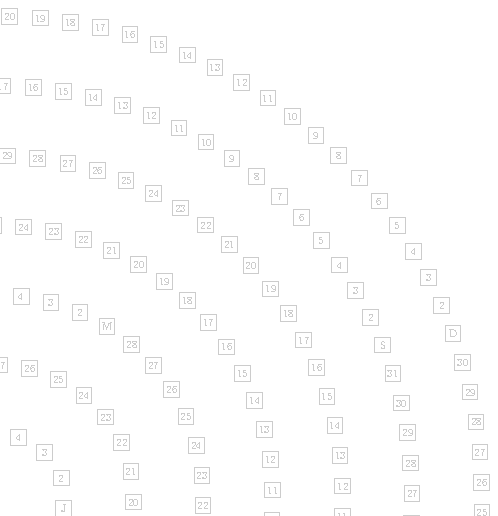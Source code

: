 u := .2cm;

numeric daysInMonth[];
daysInMonth[0] = 31;
daysInMonth[1] = 28; % Set this to 29 and recompile to make a leap year version
daysInMonth[2] = 31;
daysInMonth[3] = 30;
daysInMonth[4] = 31;
daysInMonth[5] = 30;
daysInMonth[6] = 31;
daysInMonth[7] = 31;
daysInMonth[8] = 30;
daysInMonth[9] = 31;
daysInMonth[10] = 30;
daysInMonth[11] = 31;

string monthLetters[];
monthLetters[0] = "J";
monthLetters[1] = "F";
monthLetters[2] = "M";
monthLetters[3] = "A";
monthLetters[4] = "M";
monthLetters[5] = "J";
monthLetters[6] = "J";
monthLetters[7] = "A";
monthLetters[8] = "S";
monthLetters[9] = "O";
monthLetters[10] = "N";
monthLetters[11] = "D";

pi := 3.141529;

beginfig(0)

  %%%%%% Helper functions
  def makeGrayColor(expr v) =
    (v, v, v)
  enddef;

  def cos(expr n) =
    cosd(n / pi * 180)
  enddef;

  def sin(expr n) =
    sind(n / pi * 180)
  enddef;

  def pointAlongPath(expr t, path) =
    (point (arctime (t * arclength path) of path) of path)
  enddef;



  def drawDay(expr z, text) =
    draw unitsquare scaled u shifted z withpen pencircle scaled .3pt withcolor makeGrayColor(.8);
    label(text, origin) scaled 0.4 shifted (z + (.5u, .5u)) withcolor makeGrayColor(.8);
  enddef;

  

  daysInYear := 0; % We can't hard code this b/c of leap years
  for i=0 step 1 until 11:
    daysInYear := daysInYear + daysInMonth[i];
  endfor;

  path spiralPath;
  spiralPath = (20, 0); % Initial point

  for i=1 step 1 until 400:
    numeric angle, f;
    angle := 0.1 * i;
    f := (20 + 4 * angle);

    spiralPath := spiralPath--(f * cos(angle), f * sin(angle));
  endfor;
  
  dayCounter := 0;
  for month=0 step 1 until 11:
    for dayInMonth=0 step 1 until daysInMonth[month] - 1:
      if dayInMonth = 0:
        drawDay(pointAlongPath(dayCounter/daysInYear, spiralPath), monthLetters[month]);
      else:
        drawDay(pointAlongPath(dayCounter/daysInYear, spiralPath), decimal (dayInMonth + 1));
      fi;

      dayCounter := dayCounter + 1;
    endfor;
  endfor;
endfig;
end;